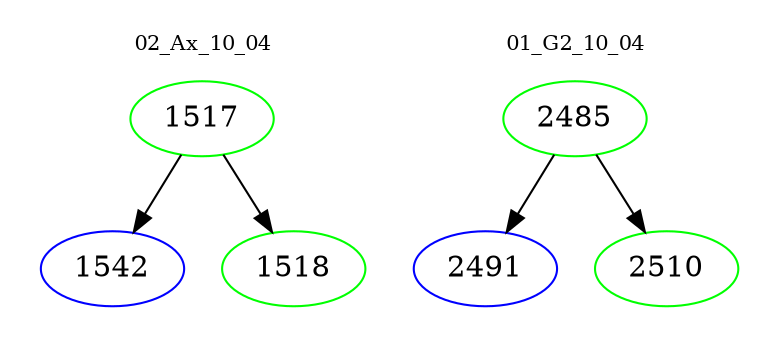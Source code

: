 digraph{
subgraph cluster_0 {
color = white
label = "02_Ax_10_04";
fontsize=10;
T0_1517 [label="1517", color="green"]
T0_1517 -> T0_1542 [color="black"]
T0_1542 [label="1542", color="blue"]
T0_1517 -> T0_1518 [color="black"]
T0_1518 [label="1518", color="green"]
}
subgraph cluster_1 {
color = white
label = "01_G2_10_04";
fontsize=10;
T1_2485 [label="2485", color="green"]
T1_2485 -> T1_2491 [color="black"]
T1_2491 [label="2491", color="blue"]
T1_2485 -> T1_2510 [color="black"]
T1_2510 [label="2510", color="green"]
}
}
